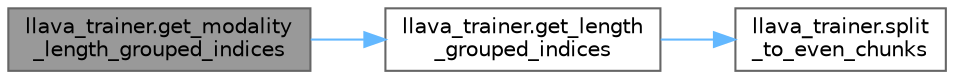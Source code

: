 digraph "llava_trainer.get_modality_length_grouped_indices"
{
 // LATEX_PDF_SIZE
  bgcolor="transparent";
  edge [fontname=Helvetica,fontsize=10,labelfontname=Helvetica,labelfontsize=10];
  node [fontname=Helvetica,fontsize=10,shape=box,height=0.2,width=0.4];
  rankdir="LR";
  Node1 [id="Node000001",label="llava_trainer.get_modality\l_length_grouped_indices",height=0.2,width=0.4,color="gray40", fillcolor="grey60", style="filled", fontcolor="black",tooltip=" "];
  Node1 -> Node2 [id="edge1_Node000001_Node000002",color="steelblue1",style="solid",tooltip=" "];
  Node2 [id="Node000002",label="llava_trainer.get_length\l_grouped_indices",height=0.2,width=0.4,color="grey40", fillcolor="white", style="filled",URL="$namespacellava__trainer.html#acef7e7581bb01a06f71582fedc7ecbd4",tooltip=" "];
  Node2 -> Node3 [id="edge2_Node000002_Node000003",color="steelblue1",style="solid",tooltip=" "];
  Node3 [id="Node000003",label="llava_trainer.split\l_to_even_chunks",height=0.2,width=0.4,color="grey40", fillcolor="white", style="filled",URL="$namespacellava__trainer.html#a1524761aac5c79da4af7cd2136812c67",tooltip=" "];
}

